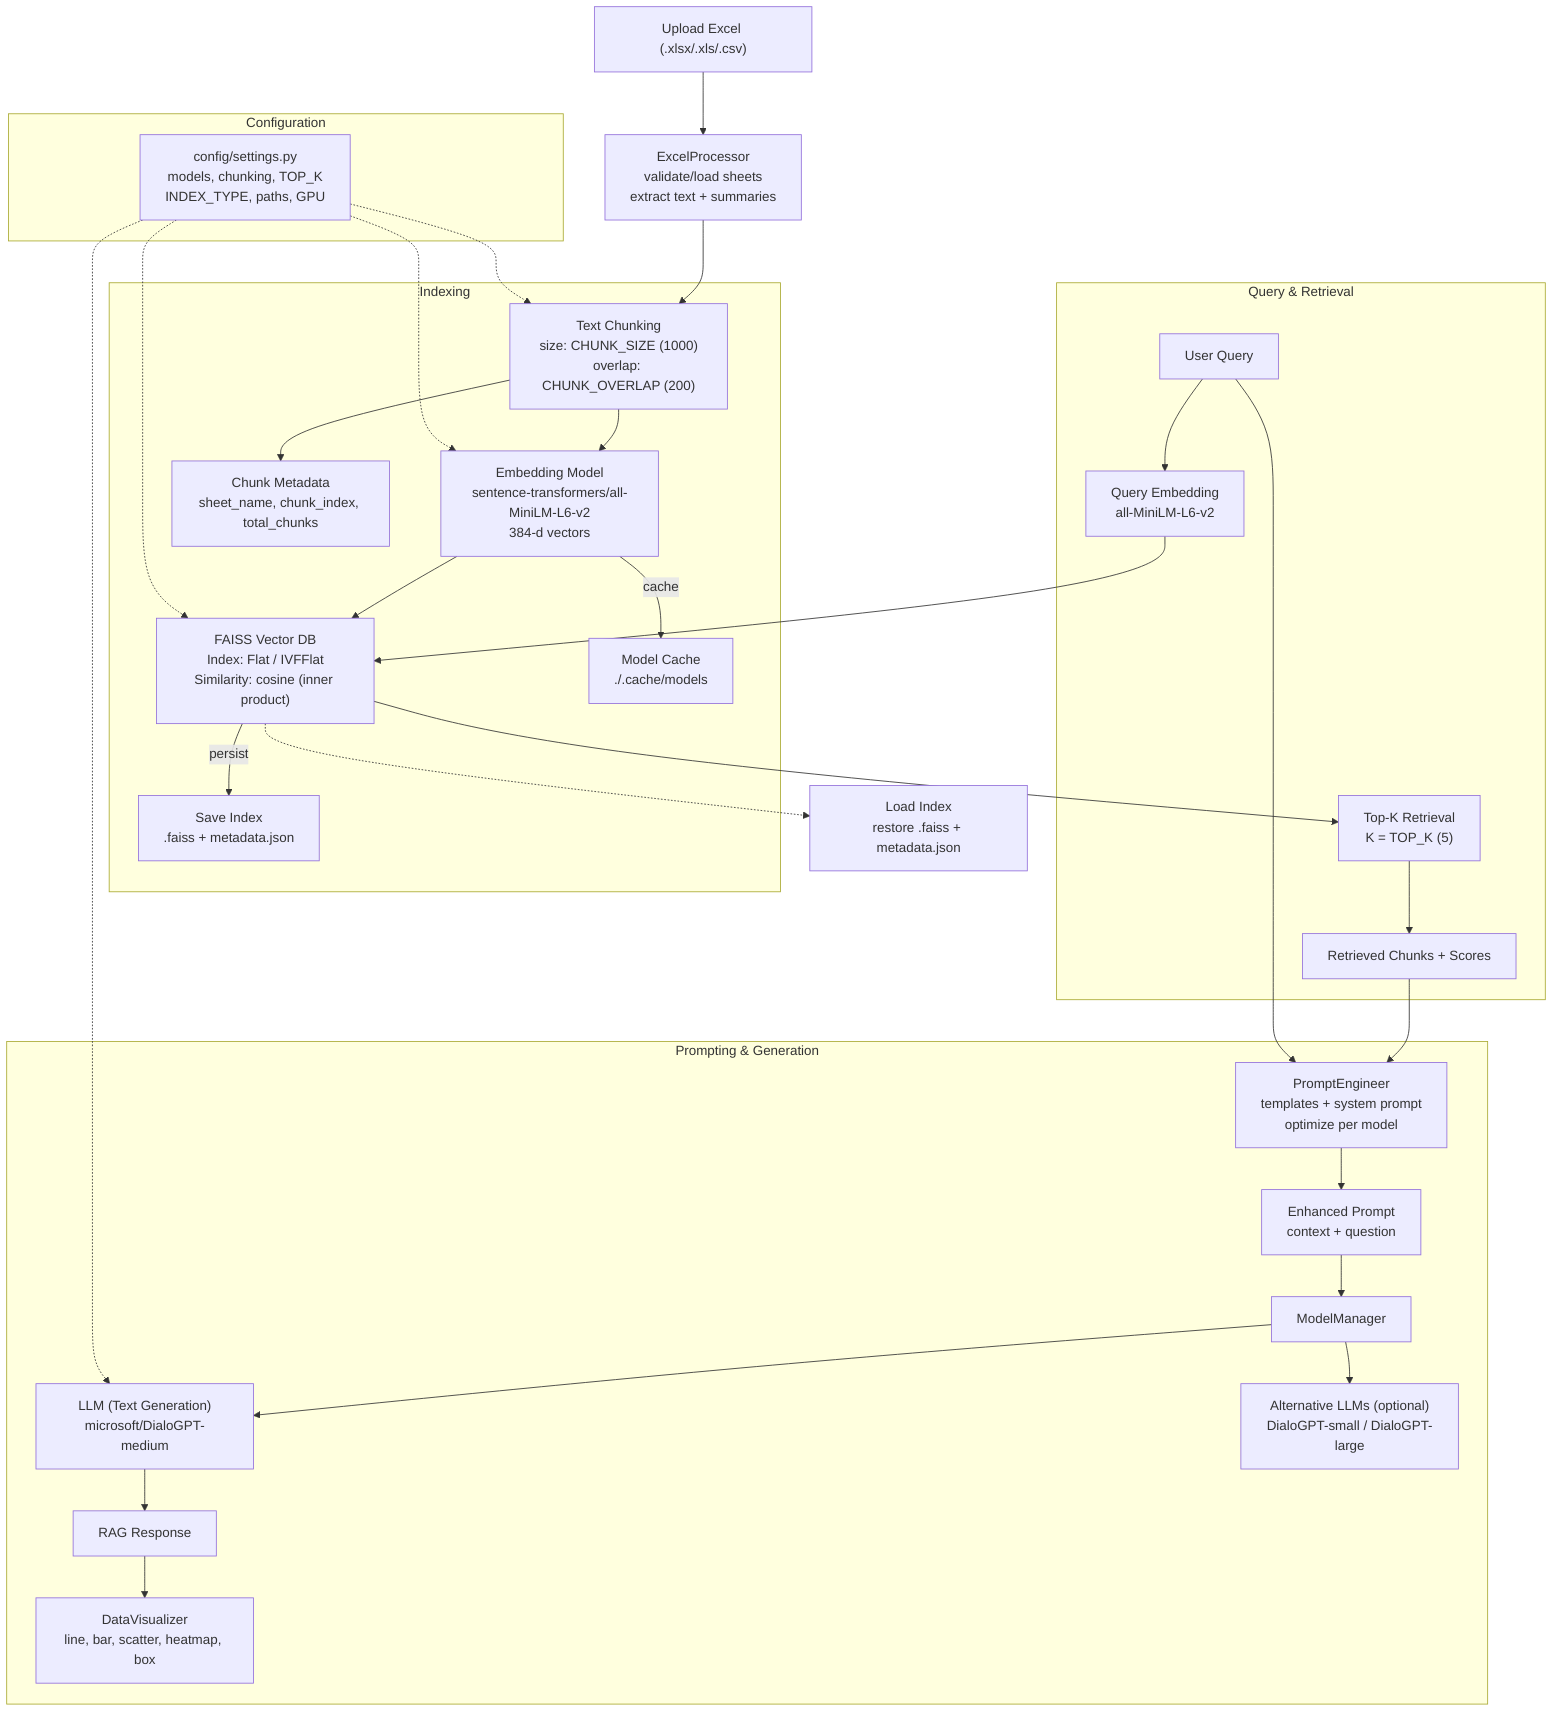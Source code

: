 graph TD
  A["Upload Excel (.xlsx/.xls/.csv)"] --> B["ExcelProcessor<br/>validate/load sheets<br/>extract text + summaries"]
  B --> C["Text Chunking<br/>size: CHUNK_SIZE (1000)<br/>overlap: CHUNK_OVERLAP (200)"]

  subgraph "Indexing"
    direction LR
    C --> D["Embedding Model<br/>sentence-transformers/all-MiniLM-L6-v2<br/>384-d vectors"]
    D --> E["FAISS Vector DB<br/>Index: Flat / IVFFlat<br/>Similarity: cosine (inner product)"]
    C --> E_meta["Chunk Metadata<br/>sheet_name, chunk_index, total_chunks"]
    E -- "persist" --> Store1["Save Index<br/>.faiss + metadata.json"]
    D -- "cache" --> Cache["Model Cache<br/>./.cache/models"]
  end

  subgraph "Query & Retrieval"
    direction LR
    UQ["User Query"] --> QEmb["Query Embedding<br/>all-MiniLM-L6-v2"]
    QEmb --> E
    E --> Search["Top-K Retrieval<br/>K = TOP_K (5)"]
    Search --> Ctx["Retrieved Chunks + Scores"]
  end

  subgraph "Prompting & Generation"
    direction LR
    Ctx --> PE["PromptEngineer<br/>templates + system prompt<br/>optimize per model"]
    UQ --> PE
    PE --> EP["Enhanced Prompt<br/>context + question"]
    EP --> MM["ModelManager"]
    MM --> LLM["LLM (Text Generation)<br/>microsoft/DialoGPT-medium"]
    MM --> AltLLM["Alternative LLMs (optional)<br/>DialoGPT-small / DialoGPT-large"]
    LLM --> Resp["RAG Response"]
    Resp --> Viz["DataVisualizer<br/>line, bar, scatter, heatmap, box"]
  end

  subgraph "Configuration"
    CFG["config/settings.py<br/>models, chunking, TOP_K<br/>INDEX_TYPE, paths, GPU"]
  end

  CFG -.-> C
  CFG -.-> D
  CFG -.-> E
  CFG -.-> LLM

  E -.-> Store2["Load Index<br/>restore .faiss + metadata.json"]